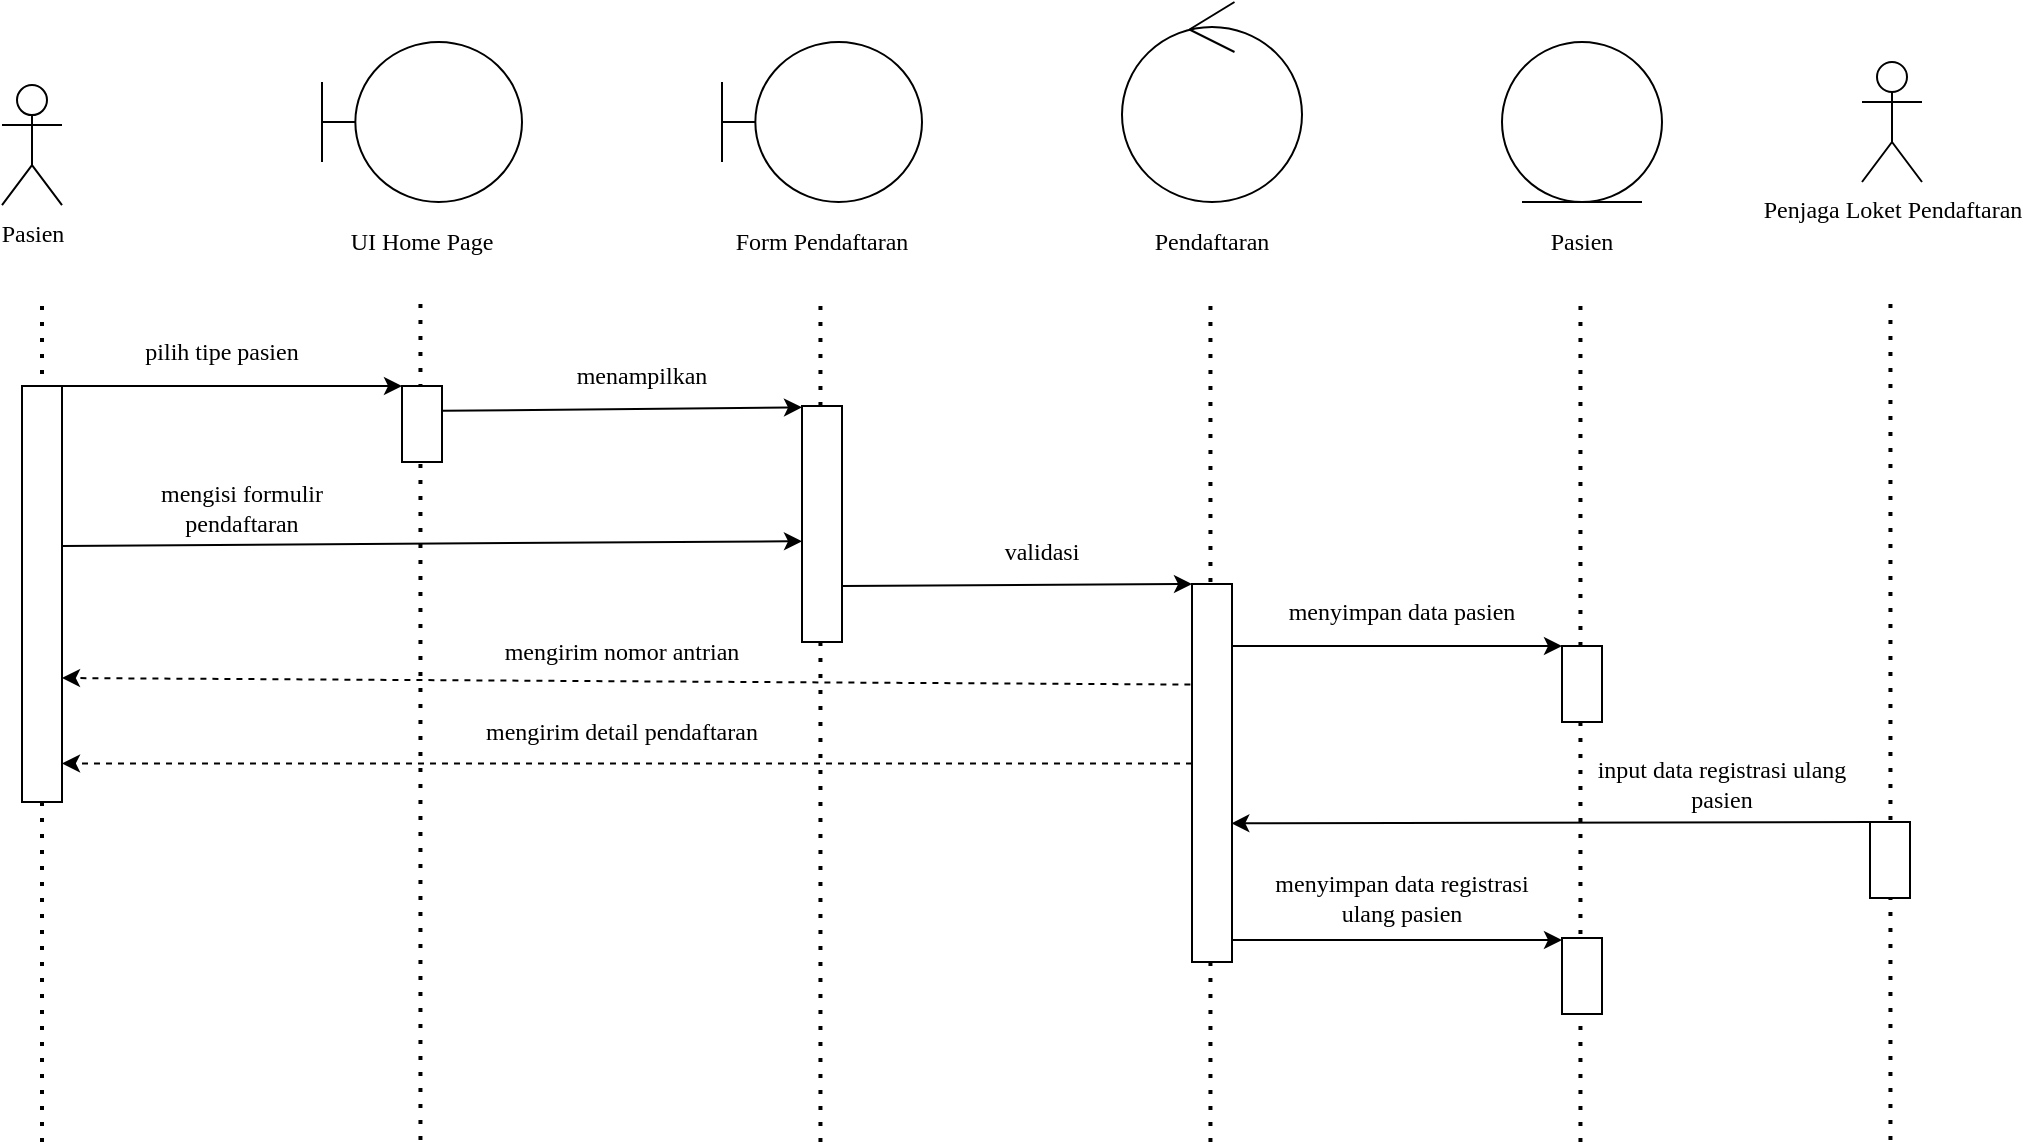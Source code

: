 <mxfile version="23.0.1" type="device">
  <diagram name="Page-1" id="_BBtdlbuh8XgaFwsTtCK">
    <mxGraphModel dx="2508" dy="884" grid="1" gridSize="10" guides="1" tooltips="1" connect="1" arrows="1" fold="1" page="1" pageScale="1" pageWidth="850" pageHeight="1100" math="0" shadow="0">
      <root>
        <mxCell id="0" />
        <mxCell id="1" parent="0" />
        <mxCell id="kdnib7o-wPVwHtQ-7O7I-1" value="Penjaga Loket Pendaftaran" style="shape=umlActor;verticalLabelPosition=bottom;verticalAlign=top;html=1;outlineConnect=0;fontFamily=Poppins;fontSource=https%3A%2F%2Ffonts.googleapis.com%2Fcss%3Ffamily%3DPoppins;" parent="1" vertex="1">
          <mxGeometry x="850" y="220" width="30" height="60" as="geometry" />
        </mxCell>
        <mxCell id="kdnib7o-wPVwHtQ-7O7I-2" value="Pasien" style="shape=umlActor;verticalLabelPosition=bottom;verticalAlign=top;html=1;outlineConnect=0;fontFamily=Poppins;fontSource=https%3A%2F%2Ffonts.googleapis.com%2Fcss%3Ffamily%3DPoppins;" parent="1" vertex="1">
          <mxGeometry x="-80" y="231.56" width="30" height="60" as="geometry" />
        </mxCell>
        <mxCell id="kdnib7o-wPVwHtQ-7O7I-5" value="" style="shape=umlBoundary;whiteSpace=wrap;html=1;fontFamily=Poppins;fontSource=https%3A%2F%2Ffonts.googleapis.com%2Fcss%3Ffamily%3DPoppins;" parent="1" vertex="1">
          <mxGeometry x="280" y="210" width="100" height="80" as="geometry" />
        </mxCell>
        <mxCell id="kdnib7o-wPVwHtQ-7O7I-6" value="" style="ellipse;shape=umlControl;whiteSpace=wrap;html=1;fontFamily=Poppins;fontSource=https%3A%2F%2Ffonts.googleapis.com%2Fcss%3Ffamily%3DPoppins;" parent="1" vertex="1">
          <mxGeometry x="480" y="190" width="90" height="100" as="geometry" />
        </mxCell>
        <mxCell id="kdnib7o-wPVwHtQ-7O7I-7" value="" style="ellipse;shape=umlEntity;whiteSpace=wrap;html=1;fontFamily=Poppins;fontSource=https%3A%2F%2Ffonts.googleapis.com%2Fcss%3Ffamily%3DPoppins;" parent="1" vertex="1">
          <mxGeometry x="670" y="210" width="80" height="80" as="geometry" />
        </mxCell>
        <mxCell id="kdnib7o-wPVwHtQ-7O7I-19" value="Form Pendaftaran" style="text;html=1;strokeColor=none;fillColor=none;align=center;verticalAlign=middle;whiteSpace=wrap;rounded=0;fontFamily=Poppins;fontSource=https%3A%2F%2Ffonts.googleapis.com%2Fcss%3Ffamily%3DPoppins;" parent="1" vertex="1">
          <mxGeometry x="270" y="290" width="120" height="40" as="geometry" />
        </mxCell>
        <mxCell id="kdnib7o-wPVwHtQ-7O7I-20" value="" style="shape=umlBoundary;whiteSpace=wrap;html=1;fontFamily=Poppins;fontSource=https%3A%2F%2Ffonts.googleapis.com%2Fcss%3Ffamily%3DPoppins;" parent="1" vertex="1">
          <mxGeometry x="80" y="210" width="100" height="80" as="geometry" />
        </mxCell>
        <mxCell id="kdnib7o-wPVwHtQ-7O7I-21" value="UI Home Page" style="text;html=1;strokeColor=none;fillColor=none;align=center;verticalAlign=middle;whiteSpace=wrap;rounded=0;fontFamily=Poppins;fontSource=https%3A%2F%2Ffonts.googleapis.com%2Fcss%3Ffamily%3DPoppins;" parent="1" vertex="1">
          <mxGeometry x="70" y="290" width="120" height="40" as="geometry" />
        </mxCell>
        <mxCell id="kdnib7o-wPVwHtQ-7O7I-25" value="" style="endArrow=none;dashed=1;html=1;dashPattern=1 3;strokeWidth=2;rounded=0;exitX=0.1;exitY=-0.026;exitDx=0;exitDy=0;exitPerimeter=0;fontFamily=Poppins;fontSource=https%3A%2F%2Ffonts.googleapis.com%2Fcss%3Ffamily%3DPoppins;" parent="1" edge="1">
          <mxGeometry width="50" height="50" relative="1" as="geometry">
            <mxPoint x="-60" y="760" as="sourcePoint" />
            <mxPoint x="-60" y="341.56" as="targetPoint" />
          </mxGeometry>
        </mxCell>
        <mxCell id="kdnib7o-wPVwHtQ-7O7I-26" value="Pendaftaran" style="text;html=1;strokeColor=none;fillColor=none;align=center;verticalAlign=middle;whiteSpace=wrap;rounded=0;fontFamily=Poppins;fontSource=https%3A%2F%2Ffonts.googleapis.com%2Fcss%3Ffamily%3DPoppins;" parent="1" vertex="1">
          <mxGeometry x="465" y="290" width="120" height="40" as="geometry" />
        </mxCell>
        <mxCell id="kdnib7o-wPVwHtQ-7O7I-27" value="Pasien" style="text;html=1;strokeColor=none;fillColor=none;align=center;verticalAlign=middle;whiteSpace=wrap;rounded=0;fontFamily=Poppins;fontSource=https%3A%2F%2Ffonts.googleapis.com%2Fcss%3Ffamily%3DPoppins;" parent="1" vertex="1">
          <mxGeometry x="650" y="290" width="120" height="40" as="geometry" />
        </mxCell>
        <mxCell id="kdnib7o-wPVwHtQ-7O7I-30" value="" style="rounded=0;whiteSpace=wrap;html=1;fontFamily=Poppins;fontSource=https%3A%2F%2Ffonts.googleapis.com%2Fcss%3Ffamily%3DPoppins;" parent="1" vertex="1">
          <mxGeometry x="-70" y="382" width="20" height="208" as="geometry" />
        </mxCell>
        <mxCell id="kdnib7o-wPVwHtQ-7O7I-37" value="" style="endArrow=none;dashed=1;html=1;dashPattern=1 3;strokeWidth=2;rounded=0;exitX=0.1;exitY=-0.026;exitDx=0;exitDy=0;exitPerimeter=0;fontFamily=Poppins;fontSource=https%3A%2F%2Ffonts.googleapis.com%2Fcss%3Ffamily%3DPoppins;" parent="1" edge="1">
          <mxGeometry width="50" height="50" relative="1" as="geometry">
            <mxPoint x="129.23" y="759" as="sourcePoint" />
            <mxPoint x="129.23" y="341" as="targetPoint" />
          </mxGeometry>
        </mxCell>
        <mxCell id="kdnib7o-wPVwHtQ-7O7I-38" value="" style="endArrow=none;dashed=1;html=1;dashPattern=1 3;strokeWidth=2;rounded=0;exitX=0.1;exitY=-0.026;exitDx=0;exitDy=0;exitPerimeter=0;fontFamily=Poppins;fontSource=https%3A%2F%2Ffonts.googleapis.com%2Fcss%3Ffamily%3DPoppins;" parent="1" edge="1">
          <mxGeometry width="50" height="50" relative="1" as="geometry">
            <mxPoint x="329.23" y="760" as="sourcePoint" />
            <mxPoint x="329.23" y="342" as="targetPoint" />
          </mxGeometry>
        </mxCell>
        <mxCell id="kdnib7o-wPVwHtQ-7O7I-39" value="" style="endArrow=none;dashed=1;html=1;dashPattern=1 3;strokeWidth=2;rounded=0;exitX=0.1;exitY=-0.026;exitDx=0;exitDy=0;exitPerimeter=0;fontFamily=Poppins;fontSource=https%3A%2F%2Ffonts.googleapis.com%2Fcss%3Ffamily%3DPoppins;" parent="1" edge="1">
          <mxGeometry width="50" height="50" relative="1" as="geometry">
            <mxPoint x="524.23" y="760" as="sourcePoint" />
            <mxPoint x="524.23" y="342" as="targetPoint" />
          </mxGeometry>
        </mxCell>
        <mxCell id="kdnib7o-wPVwHtQ-7O7I-40" value="" style="endArrow=none;dashed=1;html=1;dashPattern=1 3;strokeWidth=2;rounded=0;exitX=0.1;exitY=-0.026;exitDx=0;exitDy=0;exitPerimeter=0;fontFamily=Poppins;fontSource=https%3A%2F%2Ffonts.googleapis.com%2Fcss%3Ffamily%3DPoppins;" parent="1" edge="1">
          <mxGeometry width="50" height="50" relative="1" as="geometry">
            <mxPoint x="709.23" y="760" as="sourcePoint" />
            <mxPoint x="709.23" y="342" as="targetPoint" />
          </mxGeometry>
        </mxCell>
        <mxCell id="kdnib7o-wPVwHtQ-7O7I-41" value="" style="endArrow=none;dashed=1;html=1;dashPattern=1 3;strokeWidth=2;rounded=0;exitX=0.1;exitY=-0.026;exitDx=0;exitDy=0;exitPerimeter=0;fontFamily=Poppins;fontSource=https%3A%2F%2Ffonts.googleapis.com%2Fcss%3Ffamily%3DPoppins;" parent="1" edge="1">
          <mxGeometry width="50" height="50" relative="1" as="geometry">
            <mxPoint x="864.23" y="759" as="sourcePoint" />
            <mxPoint x="864.23" y="341" as="targetPoint" />
          </mxGeometry>
        </mxCell>
        <mxCell id="UqbWEjVxIw3yu837TbqC-4" value="" style="rounded=0;whiteSpace=wrap;html=1;fontFamily=Poppins;fontSource=https%3A%2F%2Ffonts.googleapis.com%2Fcss%3Ffamily%3DPoppins;" vertex="1" parent="1">
          <mxGeometry x="120" y="382" width="20" height="38" as="geometry" />
        </mxCell>
        <mxCell id="UqbWEjVxIw3yu837TbqC-9" value="" style="endArrow=classic;html=1;rounded=0;exitX=1;exitY=0;exitDx=0;exitDy=0;entryX=0;entryY=0;entryDx=0;entryDy=0;fontFamily=Poppins;fontSource=https%3A%2F%2Ffonts.googleapis.com%2Fcss%3Ffamily%3DPoppins;" edge="1" parent="1" source="kdnib7o-wPVwHtQ-7O7I-30" target="UqbWEjVxIw3yu837TbqC-4">
          <mxGeometry width="50" height="50" relative="1" as="geometry">
            <mxPoint x="100" y="490" as="sourcePoint" />
            <mxPoint x="150" y="440" as="targetPoint" />
          </mxGeometry>
        </mxCell>
        <mxCell id="UqbWEjVxIw3yu837TbqC-10" value="pilih tipe pasien" style="text;html=1;strokeColor=none;fillColor=none;align=center;verticalAlign=middle;whiteSpace=wrap;rounded=0;fontFamily=Poppins;fontSource=https%3A%2F%2Ffonts.googleapis.com%2Fcss%3Ffamily%3DPoppins;" vertex="1" parent="1">
          <mxGeometry x="-40" y="350" width="140" height="30" as="geometry" />
        </mxCell>
        <mxCell id="UqbWEjVxIw3yu837TbqC-11" value="" style="rounded=0;whiteSpace=wrap;html=1;fontFamily=Poppins;fontSource=https%3A%2F%2Ffonts.googleapis.com%2Fcss%3Ffamily%3DPoppins;" vertex="1" parent="1">
          <mxGeometry x="320" y="392" width="20" height="118" as="geometry" />
        </mxCell>
        <mxCell id="UqbWEjVxIw3yu837TbqC-15" value="" style="endArrow=classic;html=1;rounded=0;exitX=1.011;exitY=0.326;exitDx=0;exitDy=0;entryX=0;entryY=0;entryDx=0;entryDy=0;exitPerimeter=0;fontFamily=Poppins;fontSource=https%3A%2F%2Ffonts.googleapis.com%2Fcss%3Ffamily%3DPoppins;" edge="1" parent="1" source="UqbWEjVxIw3yu837TbqC-4">
          <mxGeometry width="50" height="50" relative="1" as="geometry">
            <mxPoint x="141.34" y="391.998" as="sourcePoint" />
            <mxPoint x="320" y="392.66" as="targetPoint" />
          </mxGeometry>
        </mxCell>
        <mxCell id="UqbWEjVxIw3yu837TbqC-16" value="menampilkan" style="text;html=1;strokeColor=none;fillColor=none;align=center;verticalAlign=middle;whiteSpace=wrap;rounded=0;fontFamily=Poppins;fontSource=https%3A%2F%2Ffonts.googleapis.com%2Fcss%3Ffamily%3DPoppins;" vertex="1" parent="1">
          <mxGeometry x="170" y="362" width="140" height="30" as="geometry" />
        </mxCell>
        <mxCell id="UqbWEjVxIw3yu837TbqC-17" value="&lt;div&gt;mengisi formulir&lt;/div&gt;&lt;div&gt;pendaftaran&lt;/div&gt;" style="text;html=1;strokeColor=none;fillColor=none;align=center;verticalAlign=middle;whiteSpace=wrap;rounded=0;fontFamily=Poppins;fontSource=https%3A%2F%2Ffonts.googleapis.com%2Fcss%3Ffamily%3DPoppins;" vertex="1" parent="1">
          <mxGeometry x="-50" y="428" width="180" height="30" as="geometry" />
        </mxCell>
        <mxCell id="UqbWEjVxIw3yu837TbqC-18" value="" style="endArrow=classic;html=1;rounded=0;exitX=1;exitY=0;exitDx=0;exitDy=0;entryX=0;entryY=0.573;entryDx=0;entryDy=0;entryPerimeter=0;fontFamily=Poppins;fontSource=https%3A%2F%2Ffonts.googleapis.com%2Fcss%3Ffamily%3DPoppins;" edge="1" parent="1" target="UqbWEjVxIw3yu837TbqC-11">
          <mxGeometry width="50" height="50" relative="1" as="geometry">
            <mxPoint x="-50" y="462" as="sourcePoint" />
            <mxPoint x="120" y="462" as="targetPoint" />
          </mxGeometry>
        </mxCell>
        <mxCell id="UqbWEjVxIw3yu837TbqC-21" value="" style="rounded=0;whiteSpace=wrap;html=1;fontFamily=Poppins;fontSource=https%3A%2F%2Ffonts.googleapis.com%2Fcss%3Ffamily%3DPoppins;" vertex="1" parent="1">
          <mxGeometry x="515" y="481" width="20" height="189" as="geometry" />
        </mxCell>
        <mxCell id="UqbWEjVxIw3yu837TbqC-23" value="" style="endArrow=classic;html=1;rounded=0;exitX=1.011;exitY=0.326;exitDx=0;exitDy=0;exitPerimeter=0;entryX=0;entryY=0;entryDx=0;entryDy=0;fontFamily=Poppins;fontSource=https%3A%2F%2Ffonts.googleapis.com%2Fcss%3Ffamily%3DPoppins;" edge="1" parent="1" target="UqbWEjVxIw3yu837TbqC-21">
          <mxGeometry width="50" height="50" relative="1" as="geometry">
            <mxPoint x="340" y="482" as="sourcePoint" />
            <mxPoint x="510" y="480" as="targetPoint" />
          </mxGeometry>
        </mxCell>
        <mxCell id="UqbWEjVxIw3yu837TbqC-24" value="validasi" style="text;html=1;strokeColor=none;fillColor=none;align=center;verticalAlign=middle;whiteSpace=wrap;rounded=0;fontFamily=Poppins;fontSource=https%3A%2F%2Ffonts.googleapis.com%2Fcss%3Ffamily%3DPoppins;" vertex="1" parent="1">
          <mxGeometry x="370" y="450" width="140" height="30" as="geometry" />
        </mxCell>
        <mxCell id="UqbWEjVxIw3yu837TbqC-26" value="" style="endArrow=classic;html=1;rounded=0;exitX=-0.04;exitY=0.266;exitDx=0;exitDy=0;exitPerimeter=0;dashed=1;fontFamily=Poppins;fontSource=https%3A%2F%2Ffonts.googleapis.com%2Fcss%3Ffamily%3DPoppins;" edge="1" parent="1" source="UqbWEjVxIw3yu837TbqC-21">
          <mxGeometry width="50" height="50" relative="1" as="geometry">
            <mxPoint x="210" y="540" as="sourcePoint" />
            <mxPoint x="-50" y="528" as="targetPoint" />
          </mxGeometry>
        </mxCell>
        <mxCell id="UqbWEjVxIw3yu837TbqC-27" value="mengirim detail pendaftaran" style="text;html=1;strokeColor=none;fillColor=none;align=center;verticalAlign=middle;whiteSpace=wrap;rounded=0;fontFamily=Poppins;fontSource=https%3A%2F%2Ffonts.googleapis.com%2Fcss%3Ffamily%3DPoppins;" vertex="1" parent="1">
          <mxGeometry x="140" y="540" width="180" height="30" as="geometry" />
        </mxCell>
        <mxCell id="UqbWEjVxIw3yu837TbqC-28" value="" style="endArrow=classic;html=1;rounded=0;exitX=0;exitY=0.41;exitDx=0;exitDy=0;exitPerimeter=0;dashed=1;fontFamily=Poppins;fontSource=https%3A%2F%2Ffonts.googleapis.com%2Fcss%3Ffamily%3DPoppins;" edge="1" parent="1">
          <mxGeometry width="50" height="50" relative="1" as="geometry">
            <mxPoint x="515" y="570.71" as="sourcePoint" />
            <mxPoint x="-50" y="570.71" as="targetPoint" />
          </mxGeometry>
        </mxCell>
        <mxCell id="UqbWEjVxIw3yu837TbqC-29" value="mengirim nomor antrian" style="text;html=1;strokeColor=none;fillColor=none;align=center;verticalAlign=middle;whiteSpace=wrap;rounded=0;fontFamily=Poppins;fontSource=https%3A%2F%2Ffonts.googleapis.com%2Fcss%3Ffamily%3DPoppins;" vertex="1" parent="1">
          <mxGeometry x="150" y="500" width="160" height="30" as="geometry" />
        </mxCell>
        <mxCell id="UqbWEjVxIw3yu837TbqC-30" value="menyimpan data pasien" style="text;html=1;strokeColor=none;fillColor=none;align=center;verticalAlign=middle;whiteSpace=wrap;rounded=0;fontFamily=Poppins;fontSource=https%3A%2F%2Ffonts.googleapis.com%2Fcss%3Ffamily%3DPoppins;" vertex="1" parent="1">
          <mxGeometry x="540" y="480" width="160" height="30" as="geometry" />
        </mxCell>
        <mxCell id="UqbWEjVxIw3yu837TbqC-31" value="" style="endArrow=classic;html=1;rounded=0;exitX=1.011;exitY=0.326;exitDx=0;exitDy=0;exitPerimeter=0;entryX=0;entryY=0;entryDx=0;entryDy=0;fontFamily=Poppins;fontSource=https%3A%2F%2Ffonts.googleapis.com%2Fcss%3Ffamily%3DPoppins;" edge="1" parent="1" target="UqbWEjVxIw3yu837TbqC-32">
          <mxGeometry width="50" height="50" relative="1" as="geometry">
            <mxPoint x="535" y="512" as="sourcePoint" />
            <mxPoint x="710" y="510" as="targetPoint" />
          </mxGeometry>
        </mxCell>
        <mxCell id="UqbWEjVxIw3yu837TbqC-32" value="" style="rounded=0;whiteSpace=wrap;html=1;fontFamily=Poppins;fontSource=https%3A%2F%2Ffonts.googleapis.com%2Fcss%3Ffamily%3DPoppins;" vertex="1" parent="1">
          <mxGeometry x="700" y="512" width="20" height="38" as="geometry" />
        </mxCell>
        <mxCell id="UqbWEjVxIw3yu837TbqC-35" value="" style="rounded=0;whiteSpace=wrap;html=1;fontFamily=Poppins;fontSource=https%3A%2F%2Ffonts.googleapis.com%2Fcss%3Ffamily%3DPoppins;" vertex="1" parent="1">
          <mxGeometry x="854" y="600" width="20" height="38" as="geometry" />
        </mxCell>
        <mxCell id="UqbWEjVxIw3yu837TbqC-40" value="" style="endArrow=classic;html=1;rounded=0;exitX=0;exitY=0;exitDx=0;exitDy=0;entryX=0.983;entryY=0.633;entryDx=0;entryDy=0;entryPerimeter=0;fontFamily=Poppins;fontSource=https%3A%2F%2Ffonts.googleapis.com%2Fcss%3Ffamily%3DPoppins;" edge="1" parent="1" source="UqbWEjVxIw3yu837TbqC-35" target="UqbWEjVxIw3yu837TbqC-21">
          <mxGeometry width="50" height="50" relative="1" as="geometry">
            <mxPoint x="500" y="600" as="sourcePoint" />
            <mxPoint x="550" y="550" as="targetPoint" />
          </mxGeometry>
        </mxCell>
        <mxCell id="UqbWEjVxIw3yu837TbqC-41" value="input data registrasi ulang pasien" style="text;html=1;strokeColor=none;fillColor=none;align=center;verticalAlign=middle;whiteSpace=wrap;rounded=0;fontFamily=Poppins;fontSource=https%3A%2F%2Ffonts.googleapis.com%2Fcss%3Ffamily%3DPoppins;" vertex="1" parent="1">
          <mxGeometry x="710" y="566" width="140" height="30" as="geometry" />
        </mxCell>
        <mxCell id="UqbWEjVxIw3yu837TbqC-45" value="" style="rounded=0;whiteSpace=wrap;html=1;fontFamily=Poppins;fontSource=https%3A%2F%2Ffonts.googleapis.com%2Fcss%3Ffamily%3DPoppins;" vertex="1" parent="1">
          <mxGeometry x="700" y="658" width="20" height="38" as="geometry" />
        </mxCell>
        <mxCell id="UqbWEjVxIw3yu837TbqC-47" value="menyimpan data registrasi ulang pasien" style="text;html=1;strokeColor=none;fillColor=none;align=center;verticalAlign=middle;whiteSpace=wrap;rounded=0;fontFamily=Poppins;fontSource=https%3A%2F%2Ffonts.googleapis.com%2Fcss%3Ffamily%3DPoppins;" vertex="1" parent="1">
          <mxGeometry x="550" y="623" width="140" height="30" as="geometry" />
        </mxCell>
        <mxCell id="UqbWEjVxIw3yu837TbqC-48" value="" style="endArrow=classic;html=1;rounded=0;exitX=1.011;exitY=0.326;exitDx=0;exitDy=0;exitPerimeter=0;entryX=0;entryY=0;entryDx=0;entryDy=0;fontFamily=Poppins;fontSource=https%3A%2F%2Ffonts.googleapis.com%2Fcss%3Ffamily%3DPoppins;" edge="1" parent="1">
          <mxGeometry width="50" height="50" relative="1" as="geometry">
            <mxPoint x="535" y="659" as="sourcePoint" />
            <mxPoint x="700" y="659" as="targetPoint" />
          </mxGeometry>
        </mxCell>
      </root>
    </mxGraphModel>
  </diagram>
</mxfile>
